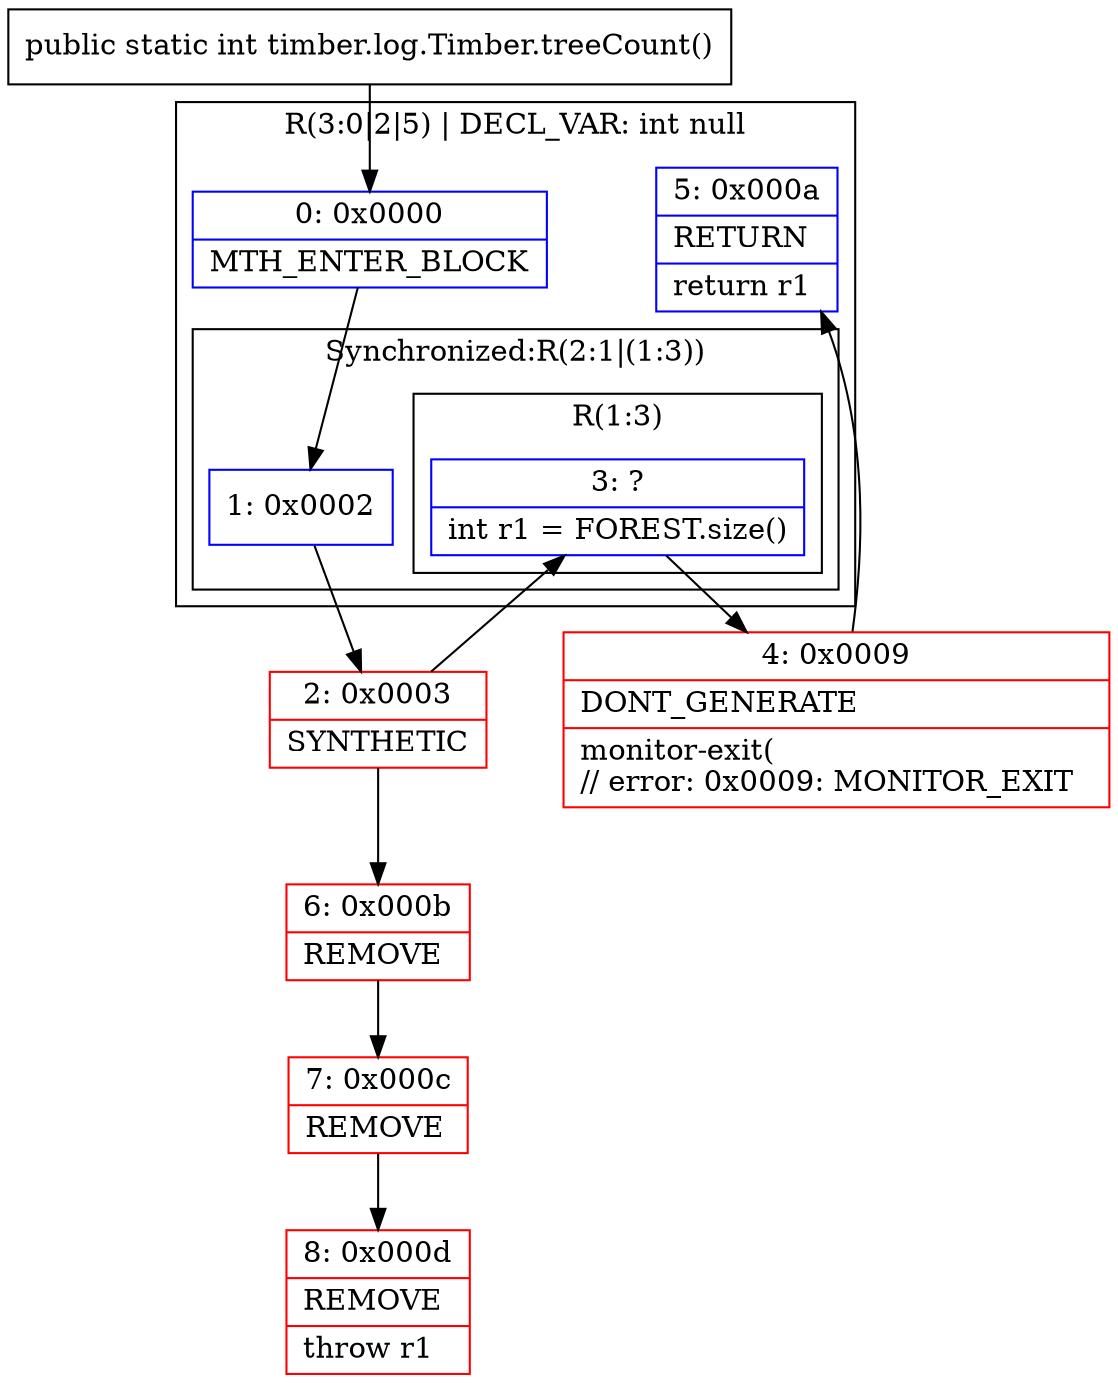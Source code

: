 digraph "CFG fortimber.log.Timber.treeCount()I" {
subgraph cluster_Region_509616142 {
label = "R(3:0|2|5) | DECL_VAR: int null\l";
node [shape=record,color=blue];
Node_0 [shape=record,label="{0\:\ 0x0000|MTH_ENTER_BLOCK\l}"];
subgraph cluster_SynchronizedRegion_367015959 {
label = "Synchronized:R(2:1|(1:3))";
node [shape=record,color=blue];
Node_1 [shape=record,label="{1\:\ 0x0002}"];
subgraph cluster_Region_2086295372 {
label = "R(1:3)";
node [shape=record,color=blue];
Node_3 [shape=record,label="{3\:\ ?|int r1 = FOREST.size()\l}"];
}
}
Node_5 [shape=record,label="{5\:\ 0x000a|RETURN\l|return r1\l}"];
}
Node_2 [shape=record,color=red,label="{2\:\ 0x0003|SYNTHETIC\l}"];
Node_4 [shape=record,color=red,label="{4\:\ 0x0009|DONT_GENERATE\l|monitor\-exit(\l\/\/ error: 0x0009: MONITOR_EXIT  \l}"];
Node_6 [shape=record,color=red,label="{6\:\ 0x000b|REMOVE\l}"];
Node_7 [shape=record,color=red,label="{7\:\ 0x000c|REMOVE\l}"];
Node_8 [shape=record,color=red,label="{8\:\ 0x000d|REMOVE\l|throw r1\l}"];
MethodNode[shape=record,label="{public static int timber.log.Timber.treeCount() }"];
MethodNode -> Node_0;
Node_0 -> Node_1;
Node_1 -> Node_2;
Node_3 -> Node_4;
Node_2 -> Node_3;
Node_2 -> Node_6;
Node_4 -> Node_5;
Node_6 -> Node_7;
Node_7 -> Node_8;
}

